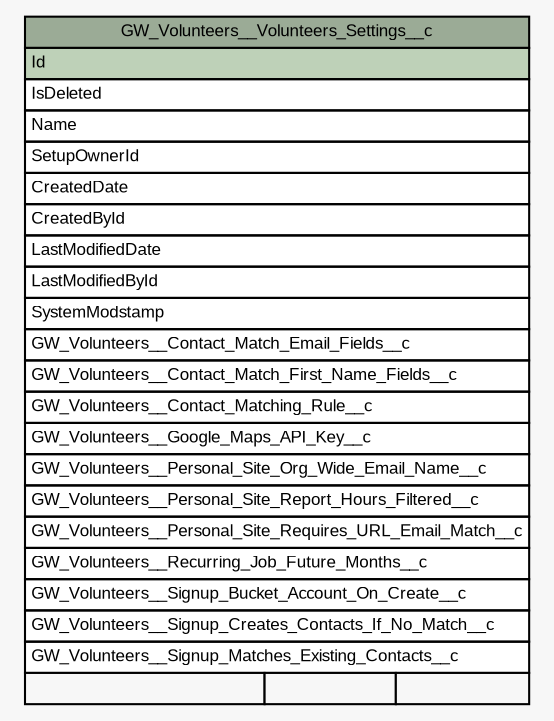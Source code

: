 // dot 2.40.1 on Mac OS X 10.12.6
// SchemaSpy rev 590
digraph "GW_Volunteers__Volunteers_Settings__c" {
  graph [
    rankdir="RL"
    bgcolor="#f7f7f7"
    nodesep="0.18"
    ranksep="0.46"
    fontname="Arial"
    fontsize="8"
  ];
  node [
    fontname="Arial"
    fontsize="8"
    shape="plaintext"
  ];
  edge [
    arrowsize="0.8"
  ];
  "GW_Volunteers__Volunteers_Settings__c" [
    label=<
    <TABLE BORDER="0" CELLBORDER="1" CELLSPACING="0" BGCOLOR="#ffffff">
      <TR><TD COLSPAN="3" BGCOLOR="#9bab96" ALIGN="CENTER">GW_Volunteers__Volunteers_Settings__c</TD></TR>
      <TR><TD PORT="Id" COLSPAN="3" BGCOLOR="#bed1b8" ALIGN="LEFT">Id</TD></TR>
      <TR><TD PORT="IsDeleted" COLSPAN="3" ALIGN="LEFT">IsDeleted</TD></TR>
      <TR><TD PORT="Name" COLSPAN="3" ALIGN="LEFT">Name</TD></TR>
      <TR><TD PORT="SetupOwnerId" COLSPAN="3" ALIGN="LEFT">SetupOwnerId</TD></TR>
      <TR><TD PORT="CreatedDate" COLSPAN="3" ALIGN="LEFT">CreatedDate</TD></TR>
      <TR><TD PORT="CreatedById" COLSPAN="3" ALIGN="LEFT">CreatedById</TD></TR>
      <TR><TD PORT="LastModifiedDate" COLSPAN="3" ALIGN="LEFT">LastModifiedDate</TD></TR>
      <TR><TD PORT="LastModifiedById" COLSPAN="3" ALIGN="LEFT">LastModifiedById</TD></TR>
      <TR><TD PORT="SystemModstamp" COLSPAN="3" ALIGN="LEFT">SystemModstamp</TD></TR>
      <TR><TD PORT="GW_Volunteers__Contact_Match_Email_Fields__c" COLSPAN="3" ALIGN="LEFT">GW_Volunteers__Contact_Match_Email_Fields__c</TD></TR>
      <TR><TD PORT="GW_Volunteers__Contact_Match_First_Name_Fields__c" COLSPAN="3" ALIGN="LEFT">GW_Volunteers__Contact_Match_First_Name_Fields__c</TD></TR>
      <TR><TD PORT="GW_Volunteers__Contact_Matching_Rule__c" COLSPAN="3" ALIGN="LEFT">GW_Volunteers__Contact_Matching_Rule__c</TD></TR>
      <TR><TD PORT="GW_Volunteers__Google_Maps_API_Key__c" COLSPAN="3" ALIGN="LEFT">GW_Volunteers__Google_Maps_API_Key__c</TD></TR>
      <TR><TD PORT="GW_Volunteers__Personal_Site_Org_Wide_Email_Name__c" COLSPAN="3" ALIGN="LEFT">GW_Volunteers__Personal_Site_Org_Wide_Email_Name__c</TD></TR>
      <TR><TD PORT="GW_Volunteers__Personal_Site_Report_Hours_Filtered__c" COLSPAN="3" ALIGN="LEFT">GW_Volunteers__Personal_Site_Report_Hours_Filtered__c</TD></TR>
      <TR><TD PORT="GW_Volunteers__Personal_Site_Requires_URL_Email_Match__c" COLSPAN="3" ALIGN="LEFT">GW_Volunteers__Personal_Site_Requires_URL_Email_Match__c</TD></TR>
      <TR><TD PORT="GW_Volunteers__Recurring_Job_Future_Months__c" COLSPAN="3" ALIGN="LEFT">GW_Volunteers__Recurring_Job_Future_Months__c</TD></TR>
      <TR><TD PORT="GW_Volunteers__Signup_Bucket_Account_On_Create__c" COLSPAN="3" ALIGN="LEFT">GW_Volunteers__Signup_Bucket_Account_On_Create__c</TD></TR>
      <TR><TD PORT="GW_Volunteers__Signup_Creates_Contacts_If_No_Match__c" COLSPAN="3" ALIGN="LEFT">GW_Volunteers__Signup_Creates_Contacts_If_No_Match__c</TD></TR>
      <TR><TD PORT="GW_Volunteers__Signup_Matches_Existing_Contacts__c" COLSPAN="3" ALIGN="LEFT">GW_Volunteers__Signup_Matches_Existing_Contacts__c</TD></TR>
      <TR><TD ALIGN="LEFT" BGCOLOR="#f7f7f7">  </TD><TD ALIGN="RIGHT" BGCOLOR="#f7f7f7">  </TD><TD ALIGN="RIGHT" BGCOLOR="#f7f7f7">  </TD></TR>
    </TABLE>>
    URL="tables/GW_Volunteers__Volunteers_Settings__c.html"
    tooltip="GW_Volunteers__Volunteers_Settings__c"
  ];
}
